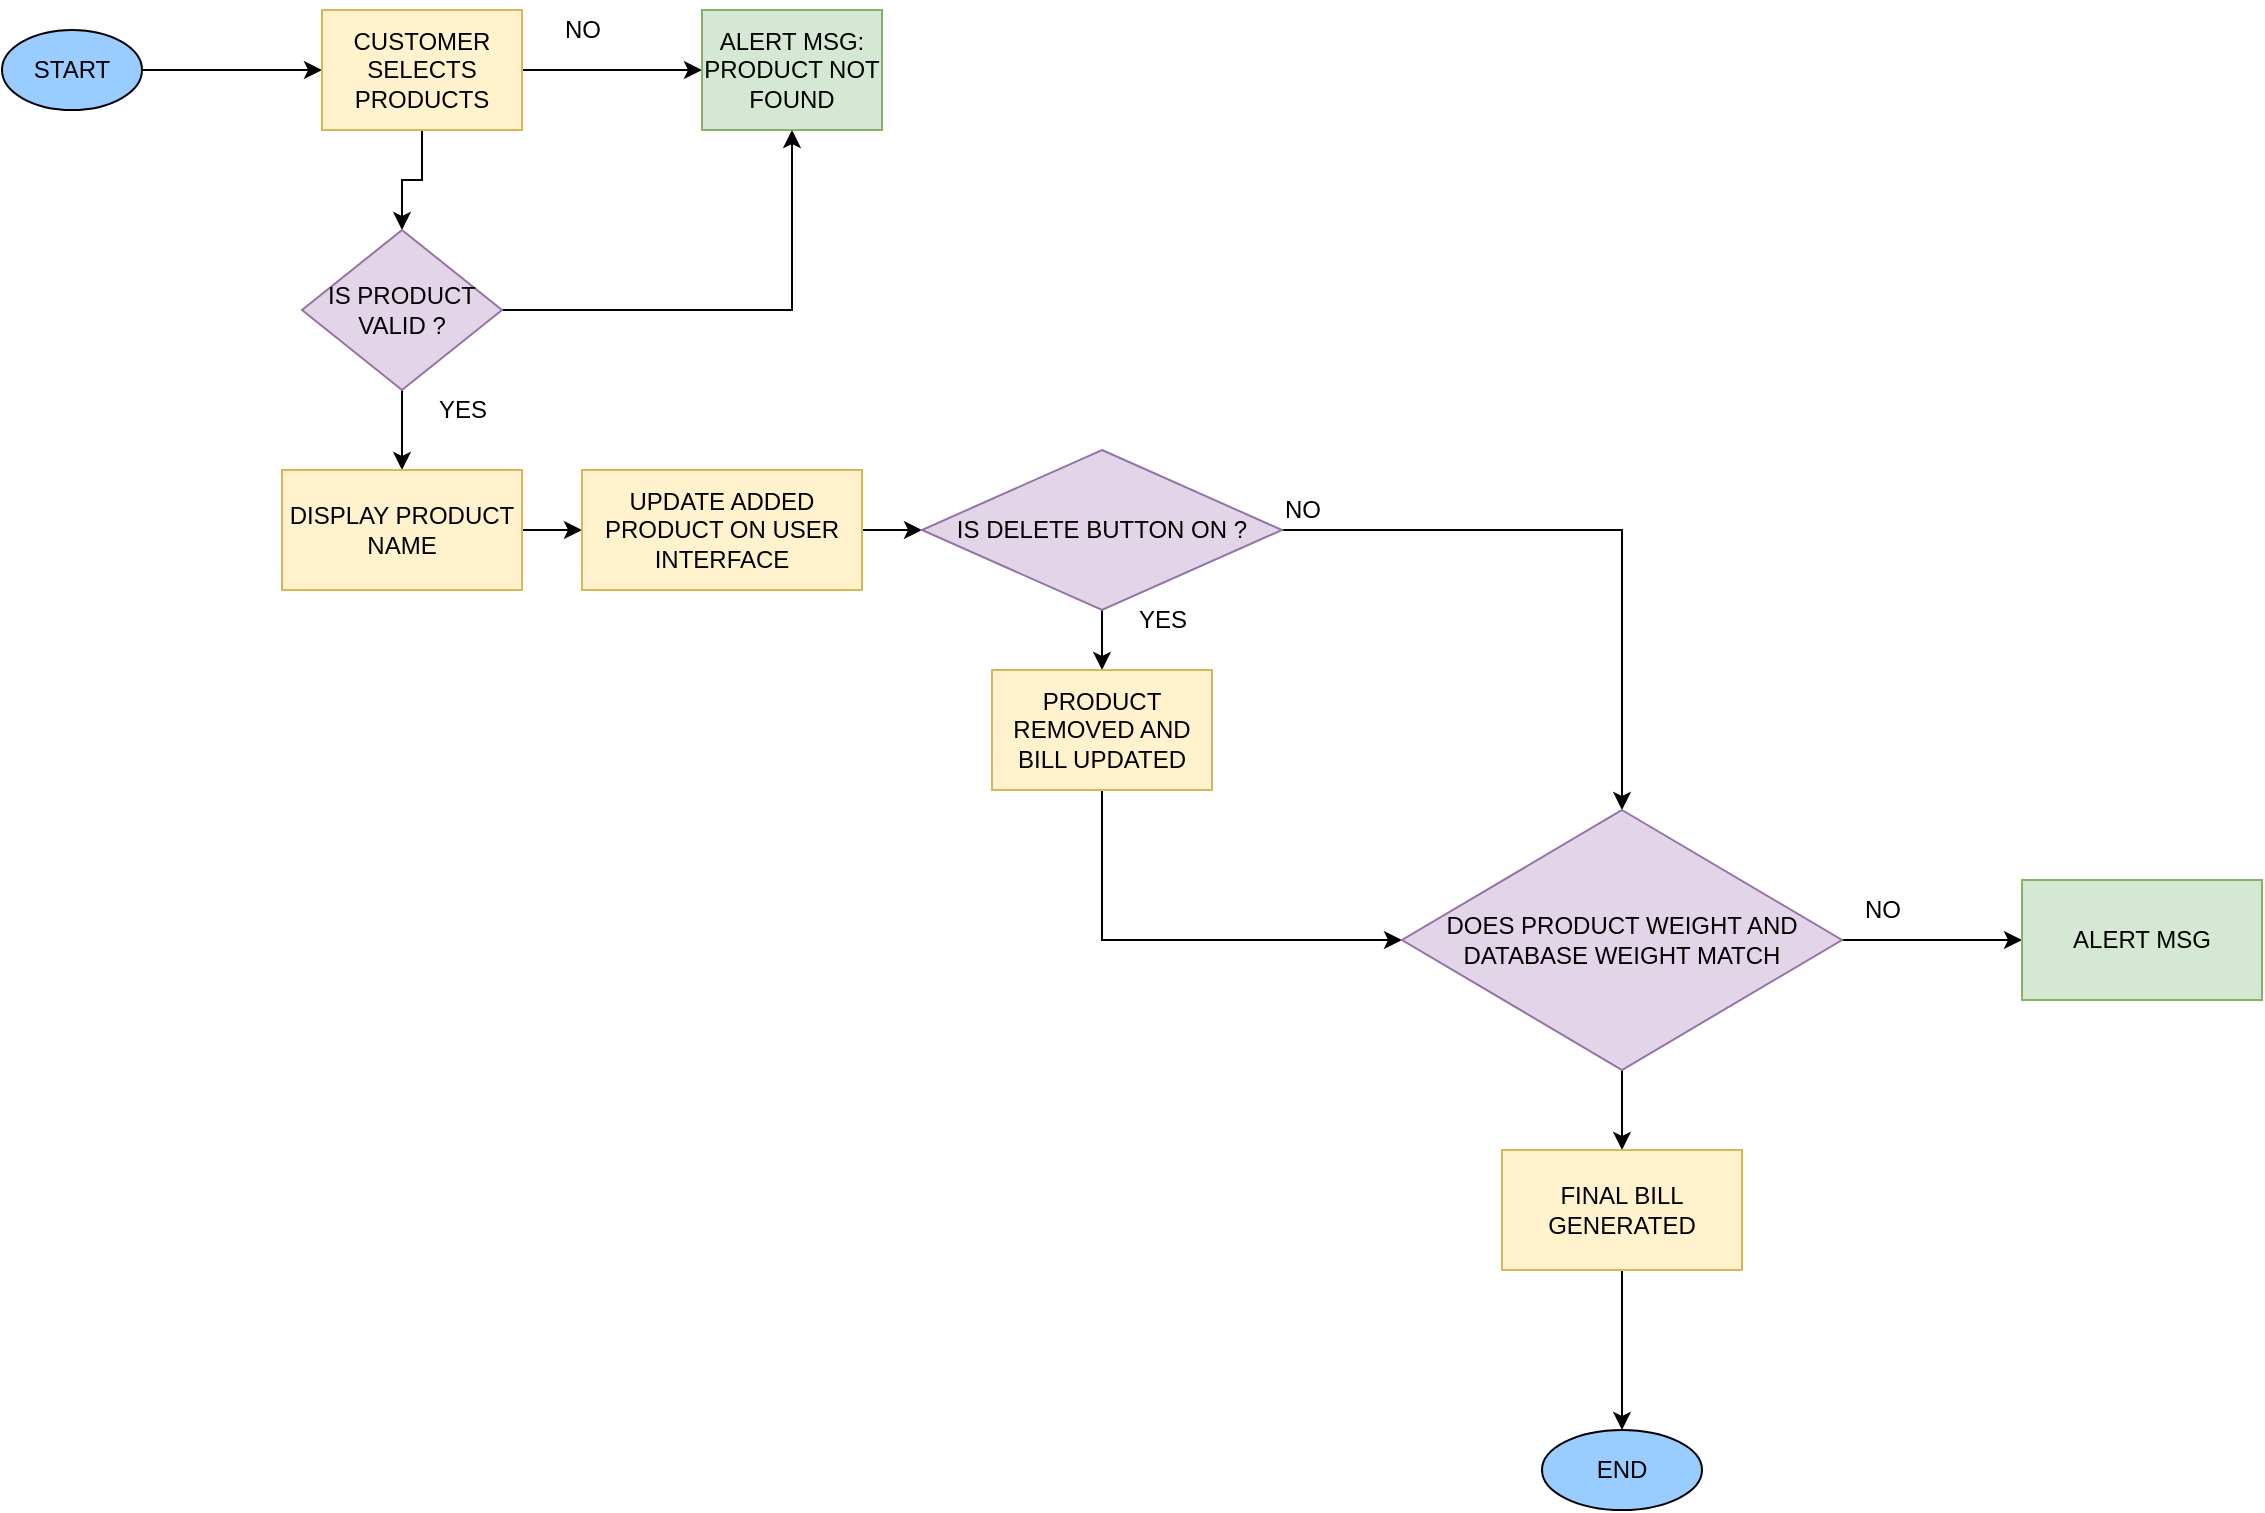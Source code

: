 <mxfile version="20.3.7" type="device"><diagram id="G2rdDwDkvyy-OXfHARxO" name="Page-1"><mxGraphModel dx="989" dy="571" grid="1" gridSize="10" guides="1" tooltips="1" connect="1" arrows="1" fold="1" page="1" pageScale="1" pageWidth="850" pageHeight="1100" math="0" shadow="0"><root><mxCell id="0"/><mxCell id="1" parent="0"/><mxCell id="YmqO3tjkf1ROch0OYzx7-3" style="edgeStyle=orthogonalEdgeStyle;rounded=0;orthogonalLoop=1;jettySize=auto;html=1;exitX=1;exitY=0.5;exitDx=0;exitDy=0;" edge="1" parent="1" source="YmqO3tjkf1ROch0OYzx7-1" target="YmqO3tjkf1ROch0OYzx7-4"><mxGeometry relative="1" as="geometry"><mxPoint x="160" y="40" as="targetPoint"/></mxGeometry></mxCell><mxCell id="YmqO3tjkf1ROch0OYzx7-1" value="START" style="ellipse;whiteSpace=wrap;html=1;fillColor=#99CCFF;" vertex="1" parent="1"><mxGeometry x="30" y="20" width="70" height="40" as="geometry"/></mxCell><mxCell id="YmqO3tjkf1ROch0OYzx7-9" value="" style="edgeStyle=orthogonalEdgeStyle;rounded=0;orthogonalLoop=1;jettySize=auto;html=1;" edge="1" parent="1" source="YmqO3tjkf1ROch0OYzx7-4" target="YmqO3tjkf1ROch0OYzx7-7"><mxGeometry relative="1" as="geometry"/></mxCell><mxCell id="YmqO3tjkf1ROch0OYzx7-15" value="" style="edgeStyle=none;rounded=0;orthogonalLoop=1;jettySize=auto;html=1;" edge="1" parent="1" source="YmqO3tjkf1ROch0OYzx7-4" target="YmqO3tjkf1ROch0OYzx7-12"><mxGeometry relative="1" as="geometry"/></mxCell><mxCell id="YmqO3tjkf1ROch0OYzx7-4" value="CUSTOMER SELECTS PRODUCTS" style="rounded=0;whiteSpace=wrap;html=1;fillColor=#fff2cc;strokeColor=#d6b656;" vertex="1" parent="1"><mxGeometry x="190" y="10" width="100" height="60" as="geometry"/></mxCell><mxCell id="YmqO3tjkf1ROch0OYzx7-13" value="" style="edgeStyle=orthogonalEdgeStyle;rounded=0;orthogonalLoop=1;jettySize=auto;html=1;" edge="1" parent="1" source="YmqO3tjkf1ROch0OYzx7-7" target="YmqO3tjkf1ROch0OYzx7-12"><mxGeometry relative="1" as="geometry"/></mxCell><mxCell id="YmqO3tjkf1ROch0OYzx7-19" value="" style="edgeStyle=none;rounded=0;orthogonalLoop=1;jettySize=auto;html=1;" edge="1" parent="1" source="YmqO3tjkf1ROch0OYzx7-7" target="YmqO3tjkf1ROch0OYzx7-18"><mxGeometry relative="1" as="geometry"/></mxCell><mxCell id="YmqO3tjkf1ROch0OYzx7-7" value="IS PRODUCT VALID ?" style="rhombus;whiteSpace=wrap;html=1;fillColor=#e1d5e7;strokeColor=#9673a6;" vertex="1" parent="1"><mxGeometry x="180" y="120" width="100" height="80" as="geometry"/></mxCell><mxCell id="YmqO3tjkf1ROch0OYzx7-12" value="ALERT MSG:&lt;br&gt;PRODUCT NOT FOUND" style="whiteSpace=wrap;html=1;fillColor=#d5e8d4;strokeColor=#82b366;" vertex="1" parent="1"><mxGeometry x="380" y="10" width="90" height="60" as="geometry"/></mxCell><mxCell id="YmqO3tjkf1ROch0OYzx7-16" value="NO" style="text;html=1;align=center;verticalAlign=middle;resizable=0;points=[];autosize=1;strokeColor=none;fillColor=none;" vertex="1" parent="1"><mxGeometry x="300" y="5" width="40" height="30" as="geometry"/></mxCell><mxCell id="YmqO3tjkf1ROch0OYzx7-22" value="" style="edgeStyle=none;rounded=0;orthogonalLoop=1;jettySize=auto;html=1;" edge="1" parent="1" source="YmqO3tjkf1ROch0OYzx7-18" target="YmqO3tjkf1ROch0OYzx7-21"><mxGeometry relative="1" as="geometry"/></mxCell><mxCell id="YmqO3tjkf1ROch0OYzx7-18" value="DISPLAY PRODUCT NAME" style="whiteSpace=wrap;html=1;fillColor=#fff2cc;strokeColor=#d6b656;" vertex="1" parent="1"><mxGeometry x="170" y="240" width="120" height="60" as="geometry"/></mxCell><mxCell id="YmqO3tjkf1ROch0OYzx7-20" value="YES" style="text;html=1;align=center;verticalAlign=middle;resizable=0;points=[];autosize=1;strokeColor=none;fillColor=none;" vertex="1" parent="1"><mxGeometry x="235" y="195" width="50" height="30" as="geometry"/></mxCell><mxCell id="YmqO3tjkf1ROch0OYzx7-24" value="" style="edgeStyle=none;rounded=0;orthogonalLoop=1;jettySize=auto;html=1;" edge="1" parent="1" source="YmqO3tjkf1ROch0OYzx7-21" target="YmqO3tjkf1ROch0OYzx7-23"><mxGeometry relative="1" as="geometry"/></mxCell><mxCell id="YmqO3tjkf1ROch0OYzx7-21" value="UPDATE ADDED PRODUCT ON USER INTERFACE" style="whiteSpace=wrap;html=1;fillColor=#fff2cc;strokeColor=#d6b656;" vertex="1" parent="1"><mxGeometry x="320" y="240" width="140" height="60" as="geometry"/></mxCell><mxCell id="YmqO3tjkf1ROch0OYzx7-26" value="" style="edgeStyle=none;rounded=0;orthogonalLoop=1;jettySize=auto;html=1;" edge="1" parent="1" source="YmqO3tjkf1ROch0OYzx7-23" target="YmqO3tjkf1ROch0OYzx7-25"><mxGeometry relative="1" as="geometry"/></mxCell><mxCell id="YmqO3tjkf1ROch0OYzx7-32" value="" style="edgeStyle=orthogonalEdgeStyle;rounded=0;orthogonalLoop=1;jettySize=auto;html=1;" edge="1" parent="1" source="YmqO3tjkf1ROch0OYzx7-23" target="YmqO3tjkf1ROch0OYzx7-30"><mxGeometry relative="1" as="geometry"><Array as="points"><mxPoint x="840" y="270"/></Array></mxGeometry></mxCell><mxCell id="YmqO3tjkf1ROch0OYzx7-23" value="IS DELETE BUTTON ON ?" style="rhombus;whiteSpace=wrap;html=1;fillColor=#e1d5e7;strokeColor=#9673a6;" vertex="1" parent="1"><mxGeometry x="490" y="230" width="180" height="80" as="geometry"/></mxCell><mxCell id="YmqO3tjkf1ROch0OYzx7-31" value="" style="edgeStyle=orthogonalEdgeStyle;rounded=0;orthogonalLoop=1;jettySize=auto;html=1;" edge="1" parent="1" source="YmqO3tjkf1ROch0OYzx7-25" target="YmqO3tjkf1ROch0OYzx7-30"><mxGeometry relative="1" as="geometry"><Array as="points"><mxPoint x="580" y="475"/></Array></mxGeometry></mxCell><mxCell id="YmqO3tjkf1ROch0OYzx7-25" value="PRODUCT REMOVED AND BILL UPDATED" style="whiteSpace=wrap;html=1;fillColor=#fff2cc;strokeColor=#d6b656;" vertex="1" parent="1"><mxGeometry x="525" y="340" width="110" height="60" as="geometry"/></mxCell><mxCell id="YmqO3tjkf1ROch0OYzx7-27" value="YES" style="text;html=1;align=center;verticalAlign=middle;resizable=0;points=[];autosize=1;strokeColor=none;fillColor=none;" vertex="1" parent="1"><mxGeometry x="585" y="300" width="50" height="30" as="geometry"/></mxCell><mxCell id="YmqO3tjkf1ROch0OYzx7-35" value="" style="edgeStyle=orthogonalEdgeStyle;rounded=0;orthogonalLoop=1;jettySize=auto;html=1;" edge="1" parent="1" source="YmqO3tjkf1ROch0OYzx7-30" target="YmqO3tjkf1ROch0OYzx7-34"><mxGeometry relative="1" as="geometry"/></mxCell><mxCell id="YmqO3tjkf1ROch0OYzx7-39" value="" style="edgeStyle=orthogonalEdgeStyle;rounded=0;orthogonalLoop=1;jettySize=auto;html=1;" edge="1" parent="1" source="YmqO3tjkf1ROch0OYzx7-30" target="YmqO3tjkf1ROch0OYzx7-38"><mxGeometry relative="1" as="geometry"/></mxCell><mxCell id="YmqO3tjkf1ROch0OYzx7-30" value="DOES PRODUCT WEIGHT AND DATABASE WEIGHT MATCH" style="rhombus;whiteSpace=wrap;html=1;fillColor=#e1d5e7;strokeColor=#9673a6;" vertex="1" parent="1"><mxGeometry x="730" y="410" width="220" height="130" as="geometry"/></mxCell><mxCell id="YmqO3tjkf1ROch0OYzx7-33" value="NO" style="text;html=1;align=center;verticalAlign=middle;resizable=0;points=[];autosize=1;strokeColor=none;fillColor=none;" vertex="1" parent="1"><mxGeometry x="660" y="245" width="40" height="30" as="geometry"/></mxCell><mxCell id="YmqO3tjkf1ROch0OYzx7-37" value="" style="edgeStyle=orthogonalEdgeStyle;rounded=0;orthogonalLoop=1;jettySize=auto;html=1;" edge="1" parent="1" source="YmqO3tjkf1ROch0OYzx7-34" target="YmqO3tjkf1ROch0OYzx7-36"><mxGeometry relative="1" as="geometry"/></mxCell><mxCell id="YmqO3tjkf1ROch0OYzx7-34" value="FINAL BILL GENERATED" style="whiteSpace=wrap;html=1;fillColor=#fff2cc;strokeColor=#d6b656;" vertex="1" parent="1"><mxGeometry x="780" y="580" width="120" height="60" as="geometry"/></mxCell><mxCell id="YmqO3tjkf1ROch0OYzx7-36" value="END" style="ellipse;whiteSpace=wrap;html=1;fillColor=#99CCFF;" vertex="1" parent="1"><mxGeometry x="800" y="720" width="80" height="40" as="geometry"/></mxCell><mxCell id="YmqO3tjkf1ROch0OYzx7-38" value="ALERT MSG" style="whiteSpace=wrap;html=1;fillColor=#d5e8d4;strokeColor=#82b366;" vertex="1" parent="1"><mxGeometry x="1040" y="445" width="120" height="60" as="geometry"/></mxCell><mxCell id="YmqO3tjkf1ROch0OYzx7-40" value="NO" style="text;html=1;align=center;verticalAlign=middle;resizable=0;points=[];autosize=1;strokeColor=none;fillColor=none;" vertex="1" parent="1"><mxGeometry x="950" y="445" width="40" height="30" as="geometry"/></mxCell></root></mxGraphModel></diagram></mxfile>